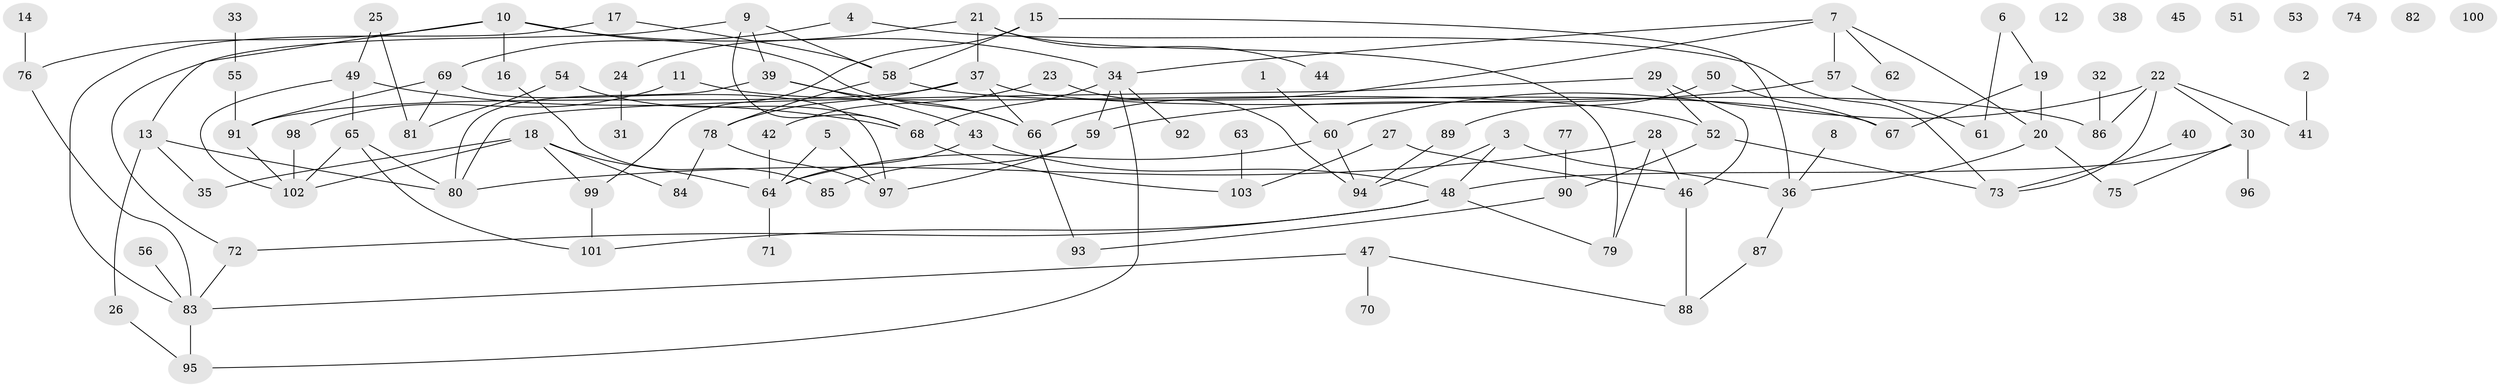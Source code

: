 // coarse degree distribution, {1: 0.08823529411764706, 3: 0.14705882352941177, 2: 0.23529411764705882, 6: 0.14705882352941177, 9: 0.029411764705882353, 5: 0.20588235294117646, 7: 0.058823529411764705, 8: 0.029411764705882353, 4: 0.058823529411764705}
// Generated by graph-tools (version 1.1) at 2025/35/03/04/25 23:35:45]
// undirected, 103 vertices, 139 edges
graph export_dot {
  node [color=gray90,style=filled];
  1;
  2;
  3;
  4;
  5;
  6;
  7;
  8;
  9;
  10;
  11;
  12;
  13;
  14;
  15;
  16;
  17;
  18;
  19;
  20;
  21;
  22;
  23;
  24;
  25;
  26;
  27;
  28;
  29;
  30;
  31;
  32;
  33;
  34;
  35;
  36;
  37;
  38;
  39;
  40;
  41;
  42;
  43;
  44;
  45;
  46;
  47;
  48;
  49;
  50;
  51;
  52;
  53;
  54;
  55;
  56;
  57;
  58;
  59;
  60;
  61;
  62;
  63;
  64;
  65;
  66;
  67;
  68;
  69;
  70;
  71;
  72;
  73;
  74;
  75;
  76;
  77;
  78;
  79;
  80;
  81;
  82;
  83;
  84;
  85;
  86;
  87;
  88;
  89;
  90;
  91;
  92;
  93;
  94;
  95;
  96;
  97;
  98;
  99;
  100;
  101;
  102;
  103;
  1 -- 60;
  2 -- 41;
  3 -- 36;
  3 -- 48;
  3 -- 94;
  4 -- 69;
  4 -- 73;
  5 -- 64;
  5 -- 97;
  6 -- 19;
  6 -- 61;
  7 -- 20;
  7 -- 34;
  7 -- 57;
  7 -- 62;
  7 -- 66;
  8 -- 36;
  9 -- 39;
  9 -- 58;
  9 -- 68;
  9 -- 72;
  10 -- 13;
  10 -- 16;
  10 -- 34;
  10 -- 66;
  10 -- 76;
  11 -- 52;
  11 -- 98;
  13 -- 26;
  13 -- 35;
  13 -- 80;
  14 -- 76;
  15 -- 36;
  15 -- 58;
  15 -- 99;
  16 -- 85;
  17 -- 58;
  17 -- 83;
  18 -- 35;
  18 -- 64;
  18 -- 84;
  18 -- 99;
  18 -- 102;
  19 -- 20;
  19 -- 67;
  20 -- 36;
  20 -- 75;
  21 -- 24;
  21 -- 37;
  21 -- 44;
  21 -- 79;
  22 -- 30;
  22 -- 41;
  22 -- 60;
  22 -- 73;
  22 -- 86;
  23 -- 42;
  23 -- 94;
  24 -- 31;
  25 -- 49;
  25 -- 81;
  26 -- 95;
  27 -- 46;
  27 -- 103;
  28 -- 46;
  28 -- 79;
  28 -- 80;
  29 -- 46;
  29 -- 52;
  29 -- 80;
  30 -- 48;
  30 -- 75;
  30 -- 96;
  32 -- 86;
  33 -- 55;
  34 -- 59;
  34 -- 68;
  34 -- 92;
  34 -- 95;
  36 -- 87;
  37 -- 66;
  37 -- 78;
  37 -- 86;
  37 -- 91;
  39 -- 43;
  39 -- 66;
  39 -- 80;
  40 -- 73;
  42 -- 64;
  43 -- 48;
  43 -- 64;
  46 -- 88;
  47 -- 70;
  47 -- 83;
  47 -- 88;
  48 -- 72;
  48 -- 79;
  48 -- 101;
  49 -- 65;
  49 -- 68;
  49 -- 102;
  50 -- 67;
  50 -- 89;
  52 -- 73;
  52 -- 90;
  54 -- 68;
  54 -- 81;
  55 -- 91;
  56 -- 83;
  57 -- 59;
  57 -- 61;
  58 -- 67;
  58 -- 78;
  59 -- 85;
  59 -- 97;
  60 -- 64;
  60 -- 94;
  63 -- 103;
  64 -- 71;
  65 -- 80;
  65 -- 101;
  65 -- 102;
  66 -- 93;
  68 -- 103;
  69 -- 81;
  69 -- 91;
  69 -- 97;
  72 -- 83;
  76 -- 83;
  77 -- 90;
  78 -- 84;
  78 -- 97;
  83 -- 95;
  87 -- 88;
  89 -- 94;
  90 -- 93;
  91 -- 102;
  98 -- 102;
  99 -- 101;
}
